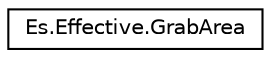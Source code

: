 digraph "Graphical Class Hierarchy"
{
  edge [fontname="Helvetica",fontsize="10",labelfontname="Helvetica",labelfontsize="10"];
  node [fontname="Helvetica",fontsize="10",shape=record];
  rankdir="LR";
  Node0 [label="Es.Effective.GrabArea",height=0.2,width=0.4,color="black", fillcolor="white", style="filled",URL="$class_es_1_1_effective_1_1_grab_area.html",tooltip="Class for obtaining specified range of texture. "];
}
